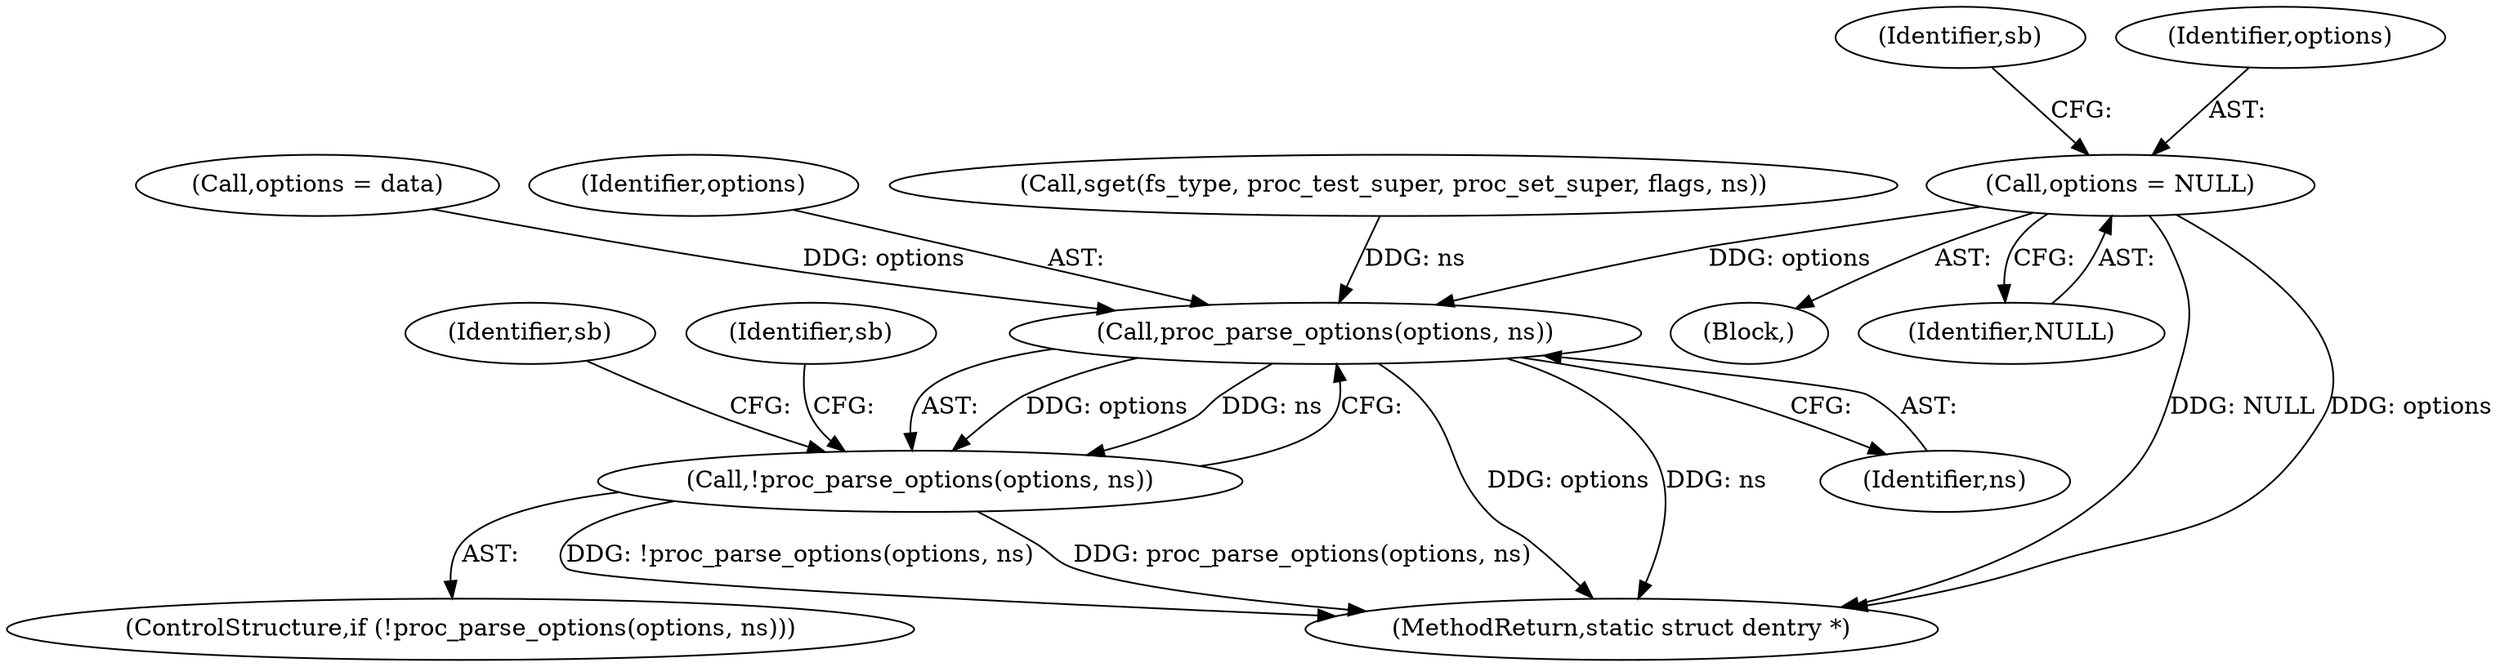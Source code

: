 digraph "0_linux_f5364c150aa645b3d7daa21b5c0b9feaa1c9cd6d_0@pointer" {
"1000123" [label="(Call,options = NULL)"];
"1000167" [label="(Call,proc_parse_options(options, ns))"];
"1000166" [label="(Call,!proc_parse_options(options, ns))"];
"1000147" [label="(Identifier,sb)"];
"1000117" [label="(Block,)"];
"1000172" [label="(Identifier,sb)"];
"1000132" [label="(Call,options = data)"];
"1000125" [label="(Identifier,NULL)"];
"1000166" [label="(Call,!proc_parse_options(options, ns))"];
"1000123" [label="(Call,options = NULL)"];
"1000124" [label="(Identifier,options)"];
"1000167" [label="(Call,proc_parse_options(options, ns))"];
"1000168" [label="(Identifier,options)"];
"1000148" [label="(Call,sget(fs_type, proc_test_super, proc_set_super, flags, ns))"];
"1000165" [label="(ControlStructure,if (!proc_parse_options(options, ns)))"];
"1000180" [label="(Identifier,sb)"];
"1000210" [label="(MethodReturn,static struct dentry *)"];
"1000169" [label="(Identifier,ns)"];
"1000123" -> "1000117"  [label="AST: "];
"1000123" -> "1000125"  [label="CFG: "];
"1000124" -> "1000123"  [label="AST: "];
"1000125" -> "1000123"  [label="AST: "];
"1000147" -> "1000123"  [label="CFG: "];
"1000123" -> "1000210"  [label="DDG: NULL"];
"1000123" -> "1000210"  [label="DDG: options"];
"1000123" -> "1000167"  [label="DDG: options"];
"1000167" -> "1000166"  [label="AST: "];
"1000167" -> "1000169"  [label="CFG: "];
"1000168" -> "1000167"  [label="AST: "];
"1000169" -> "1000167"  [label="AST: "];
"1000166" -> "1000167"  [label="CFG: "];
"1000167" -> "1000210"  [label="DDG: options"];
"1000167" -> "1000210"  [label="DDG: ns"];
"1000167" -> "1000166"  [label="DDG: options"];
"1000167" -> "1000166"  [label="DDG: ns"];
"1000132" -> "1000167"  [label="DDG: options"];
"1000148" -> "1000167"  [label="DDG: ns"];
"1000166" -> "1000165"  [label="AST: "];
"1000172" -> "1000166"  [label="CFG: "];
"1000180" -> "1000166"  [label="CFG: "];
"1000166" -> "1000210"  [label="DDG: !proc_parse_options(options, ns)"];
"1000166" -> "1000210"  [label="DDG: proc_parse_options(options, ns)"];
}
